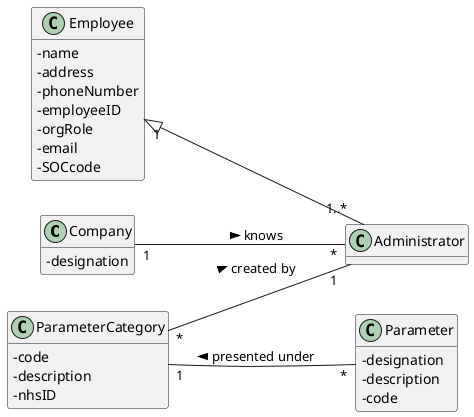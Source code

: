 @startuml
skinparam classAttributeIconSize 0
left to right direction
hide methods

class Company {
-designation
}
class Parameter{
-designation
-description
-code
}
class ParameterCategory {
-code
-description
-nhsID
}

class Administrator

class Employee{
-name
-address
-phoneNumber
-employeeID
-orgRole
-email
-SOCcode
}

Employee "1" <|-- "1..*" Administrator
ParameterCategory "1" -- "*" Parameter : < presented under
ParameterCategory "*" -- "1" Administrator : > created by
Company "1" -- "*" Administrator : > knows
@enduml